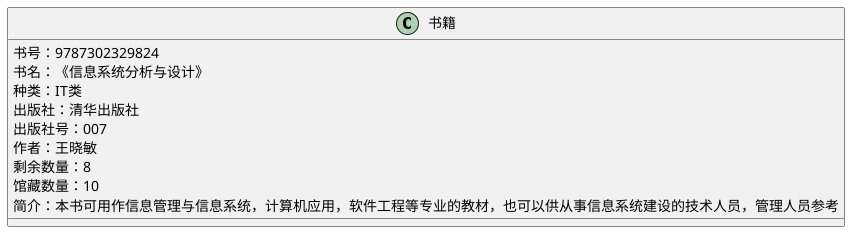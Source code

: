 @startuml

class 书籍{
书号：9787302329824
书名：《信息系统分析与设计》
种类：IT类
出版社：清华出版社
出版社号：007
作者：王晓敏
剩余数量：8
馆藏数量：10
简介：本书可用作信息管理与信息系统，计算机应用，软件工程等专业的教材，也可以供从事信息系统建设的技术人员，管理人员参考
}
@enduml